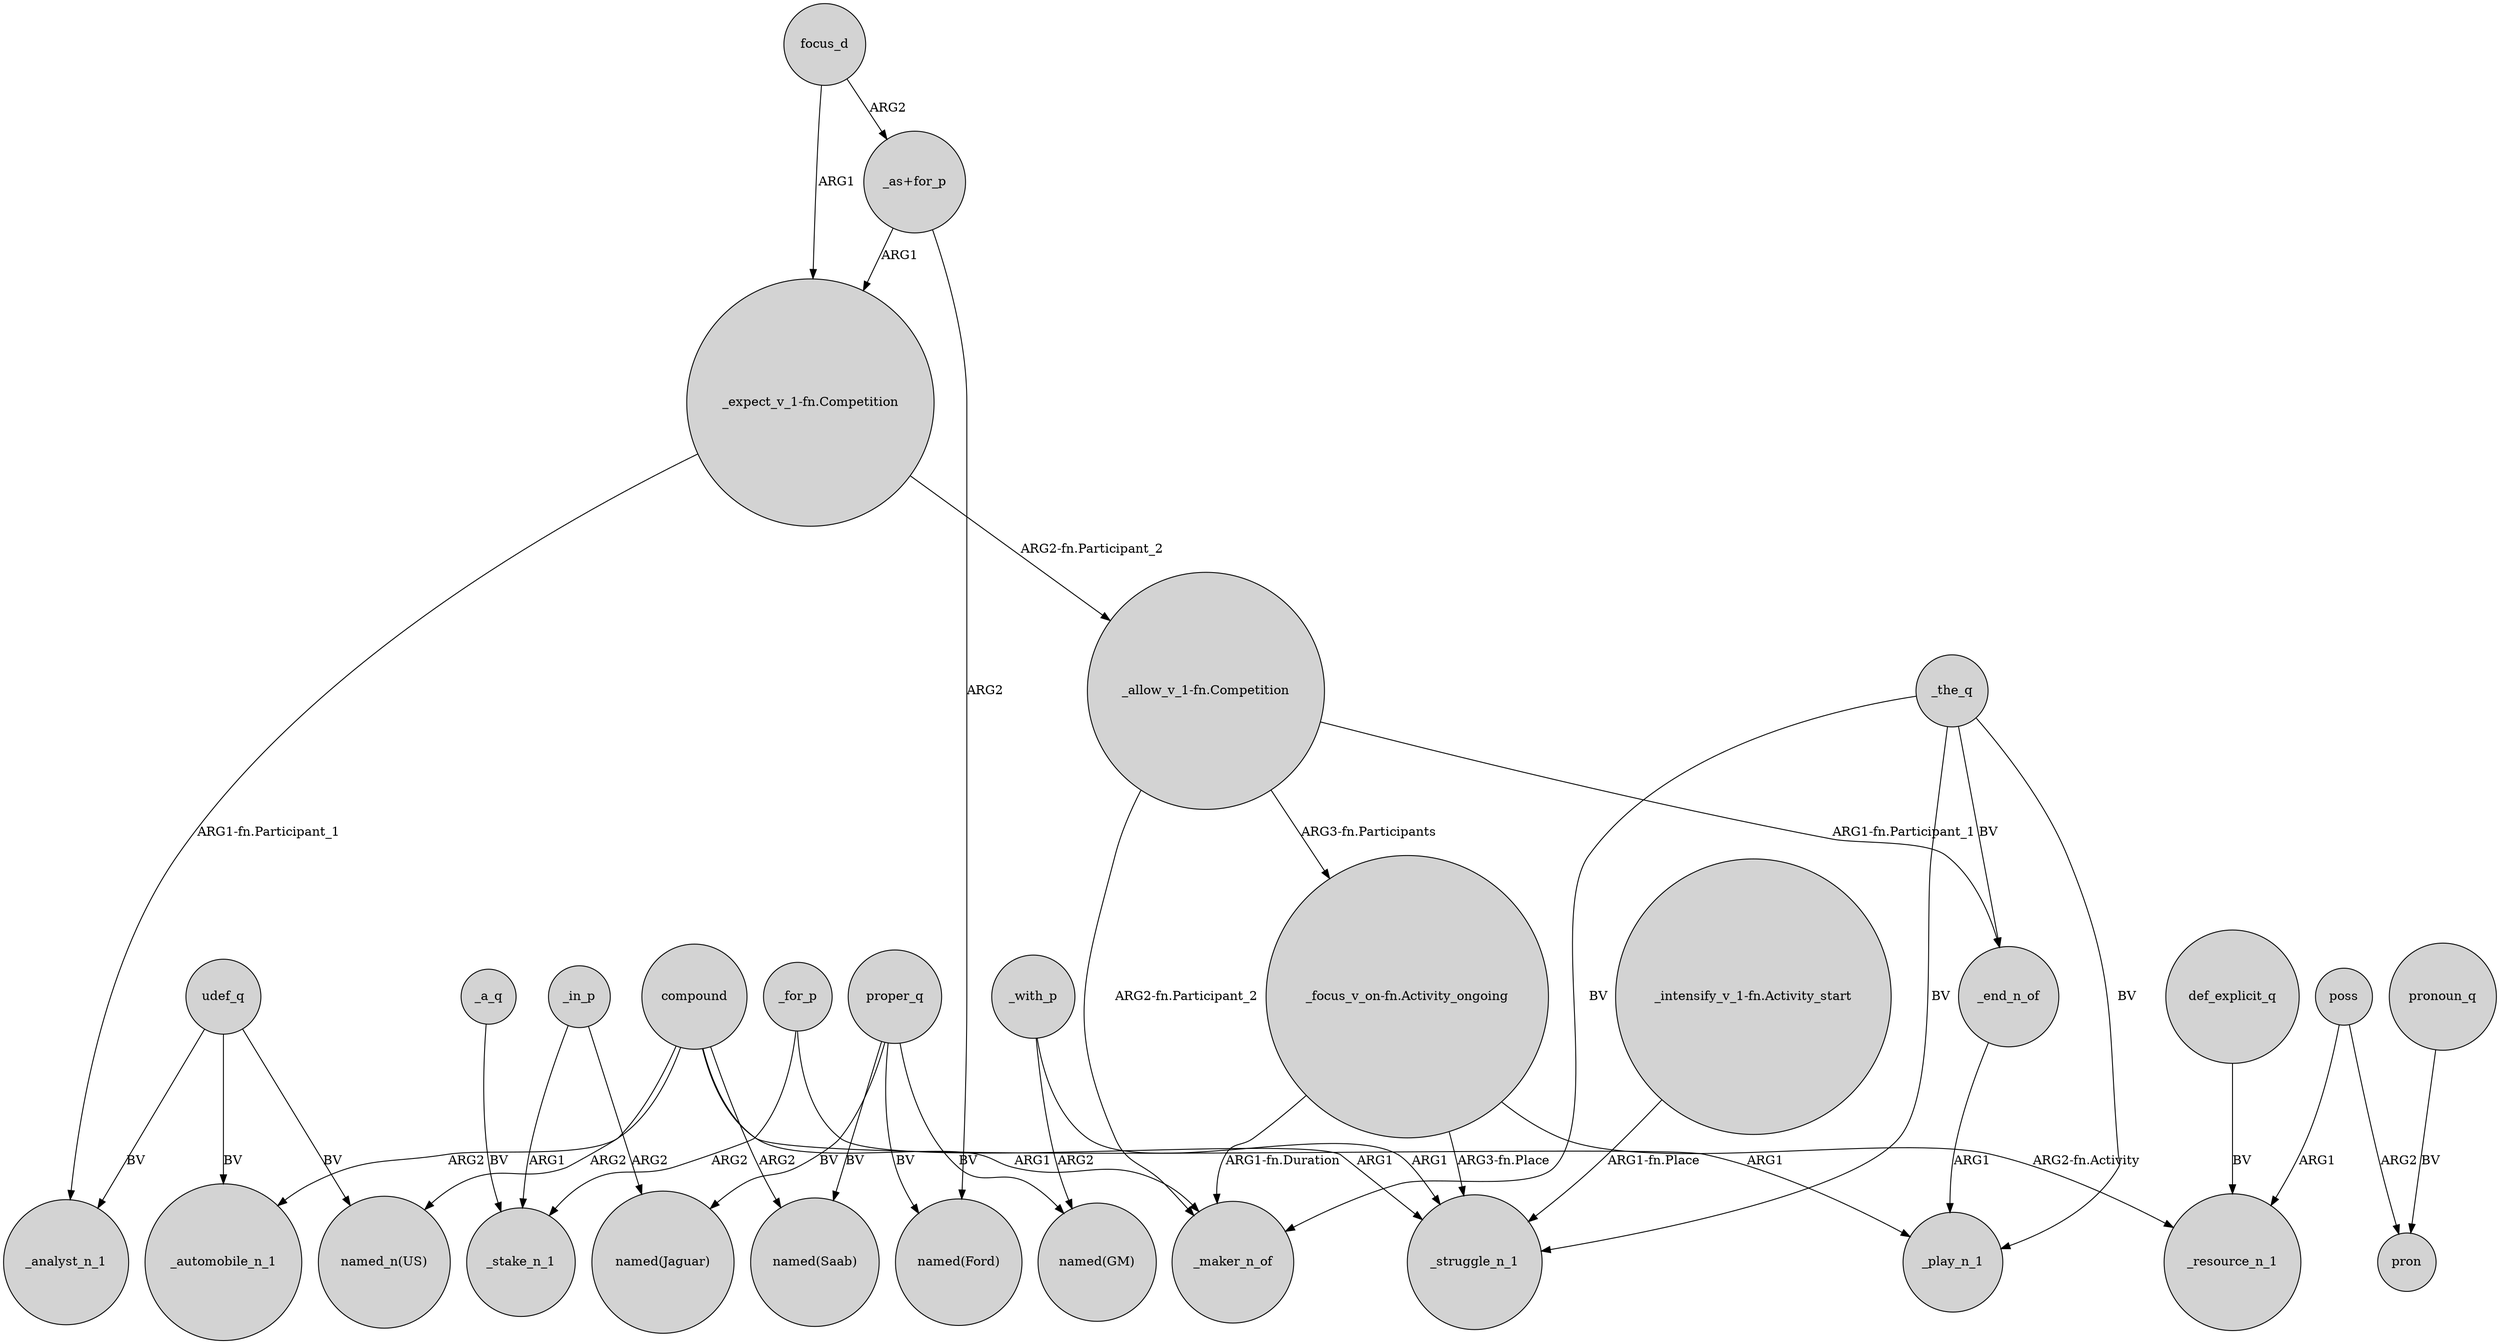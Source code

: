 digraph {
	node [shape=circle style=filled]
	"_allow_v_1-fn.Competition" -> _maker_n_of [label="ARG2-fn.Participant_2"]
	proper_q -> "named(Ford)" [label=BV]
	_in_p -> "named(Jaguar)" [label=ARG2]
	udef_q -> _analyst_n_1 [label=BV]
	"_focus_v_on-fn.Activity_ongoing" -> _maker_n_of [label="ARG1-fn.Duration"]
	"_expect_v_1-fn.Competition" -> "_allow_v_1-fn.Competition" [label="ARG2-fn.Participant_2"]
	compound -> "named(Saab)" [label=ARG2]
	"_as+for_p" -> "_expect_v_1-fn.Competition" [label=ARG1]
	_for_p -> _struggle_n_1 [label=ARG1]
	"_as+for_p" -> "named(Ford)" [label=ARG2]
	_with_p -> "named(GM)" [label=ARG2]
	poss -> _resource_n_1 [label=ARG1]
	proper_q -> "named(GM)" [label=BV]
	_end_n_of -> _play_n_1 [label=ARG1]
	_the_q -> _play_n_1 [label=BV]
	udef_q -> _automobile_n_1 [label=BV]
	"_allow_v_1-fn.Competition" -> _end_n_of [label="ARG1-fn.Participant_1"]
	udef_q -> "named_n(US)" [label=BV]
	pronoun_q -> pron [label=BV]
	poss -> pron [label=ARG2]
	focus_d -> "_as+for_p" [label=ARG2]
	"_focus_v_on-fn.Activity_ongoing" -> _struggle_n_1 [label="ARG3-fn.Place"]
	focus_d -> "_expect_v_1-fn.Competition" [label=ARG1]
	proper_q -> "named(Saab)" [label=BV]
	proper_q -> "named(Jaguar)" [label=BV]
	_with_p -> _struggle_n_1 [label=ARG1]
	"_expect_v_1-fn.Competition" -> _analyst_n_1 [label="ARG1-fn.Participant_1"]
	def_explicit_q -> _resource_n_1 [label=BV]
	compound -> _maker_n_of [label=ARG1]
	"_allow_v_1-fn.Competition" -> "_focus_v_on-fn.Activity_ongoing" [label="ARG3-fn.Participants"]
	_the_q -> _maker_n_of [label=BV]
	compound -> _automobile_n_1 [label=ARG2]
	"_intensify_v_1-fn.Activity_start" -> _struggle_n_1 [label="ARG1-fn.Place"]
	"_focus_v_on-fn.Activity_ongoing" -> _resource_n_1 [label="ARG2-fn.Activity"]
	compound -> _play_n_1 [label=ARG1]
	_for_p -> _stake_n_1 [label=ARG2]
	compound -> "named_n(US)" [label=ARG2]
	_in_p -> _stake_n_1 [label=ARG1]
	_the_q -> _struggle_n_1 [label=BV]
	_the_q -> _end_n_of [label=BV]
	_a_q -> _stake_n_1 [label=BV]
}
